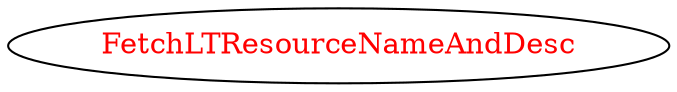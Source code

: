 digraph dependencyGraph {
 concentrate=true;
 ranksep="2.0";
 rankdir="LR"; 
 splines="ortho";
"FetchLTResourceNameAndDesc" [fontcolor="red"];
}